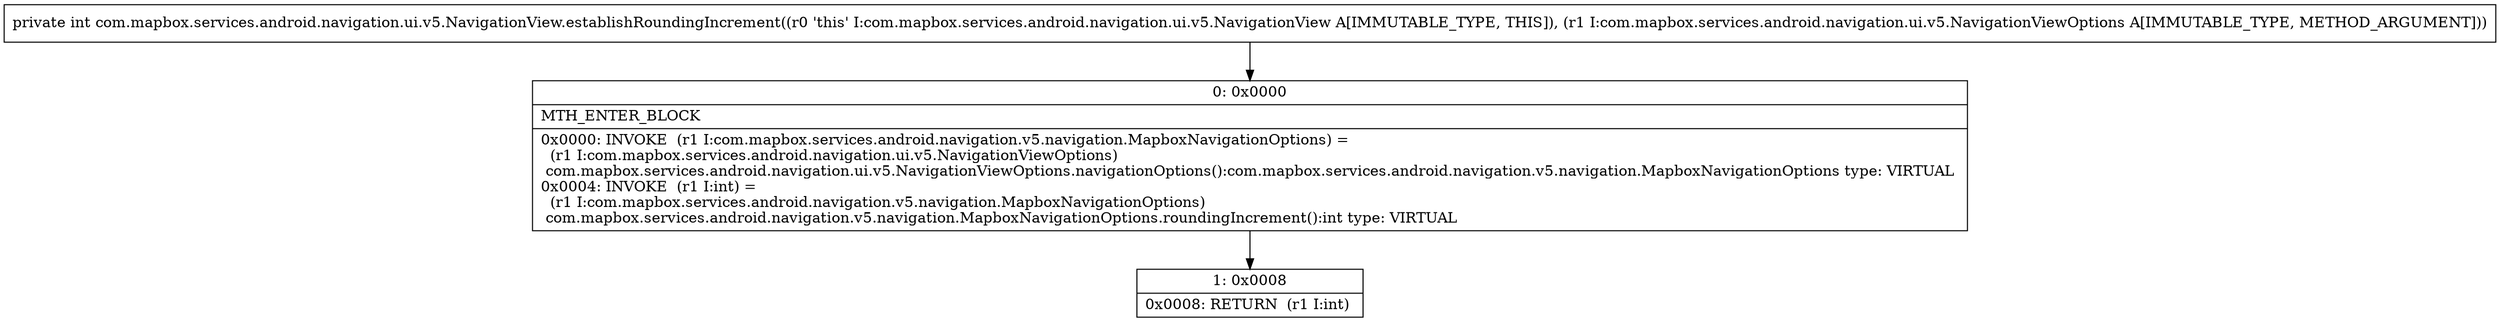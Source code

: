 digraph "CFG forcom.mapbox.services.android.navigation.ui.v5.NavigationView.establishRoundingIncrement(Lcom\/mapbox\/services\/android\/navigation\/ui\/v5\/NavigationViewOptions;)I" {
Node_0 [shape=record,label="{0\:\ 0x0000|MTH_ENTER_BLOCK\l|0x0000: INVOKE  (r1 I:com.mapbox.services.android.navigation.v5.navigation.MapboxNavigationOptions) = \l  (r1 I:com.mapbox.services.android.navigation.ui.v5.NavigationViewOptions)\l com.mapbox.services.android.navigation.ui.v5.NavigationViewOptions.navigationOptions():com.mapbox.services.android.navigation.v5.navigation.MapboxNavigationOptions type: VIRTUAL \l0x0004: INVOKE  (r1 I:int) = \l  (r1 I:com.mapbox.services.android.navigation.v5.navigation.MapboxNavigationOptions)\l com.mapbox.services.android.navigation.v5.navigation.MapboxNavigationOptions.roundingIncrement():int type: VIRTUAL \l}"];
Node_1 [shape=record,label="{1\:\ 0x0008|0x0008: RETURN  (r1 I:int) \l}"];
MethodNode[shape=record,label="{private int com.mapbox.services.android.navigation.ui.v5.NavigationView.establishRoundingIncrement((r0 'this' I:com.mapbox.services.android.navigation.ui.v5.NavigationView A[IMMUTABLE_TYPE, THIS]), (r1 I:com.mapbox.services.android.navigation.ui.v5.NavigationViewOptions A[IMMUTABLE_TYPE, METHOD_ARGUMENT])) }"];
MethodNode -> Node_0;
Node_0 -> Node_1;
}

